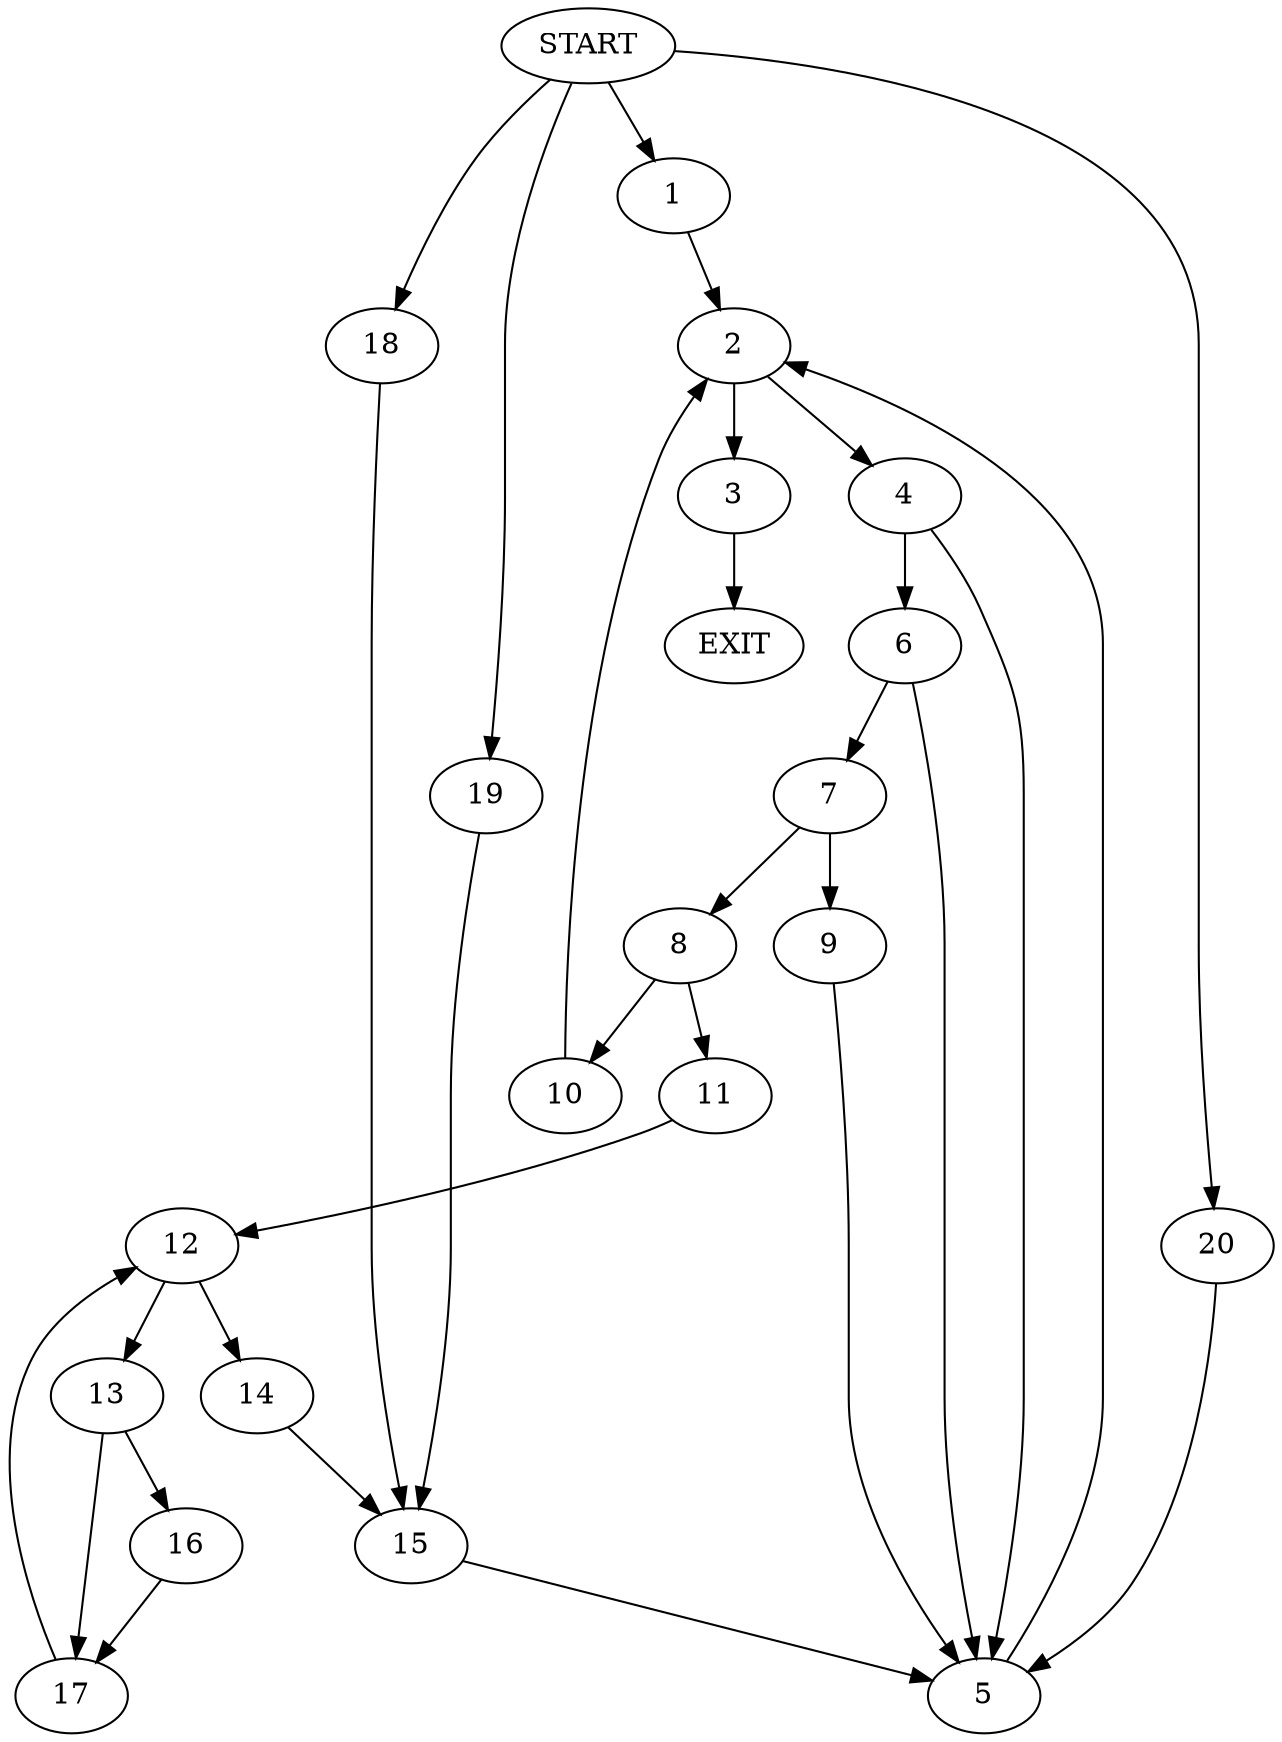 digraph {
0 [label="START"]
21 [label="EXIT"]
0 -> 1
1 -> 2
2 -> 3
2 -> 4
4 -> 5
4 -> 6
3 -> 21
6 -> 5
6 -> 7
5 -> 2
7 -> 8
7 -> 9
9 -> 5
8 -> 10
8 -> 11
11 -> 12
10 -> 2
12 -> 13
12 -> 14
14 -> 15
13 -> 16
13 -> 17
16 -> 17
17 -> 12
15 -> 5
0 -> 18
18 -> 15
0 -> 19
19 -> 15
0 -> 20
20 -> 5
}
